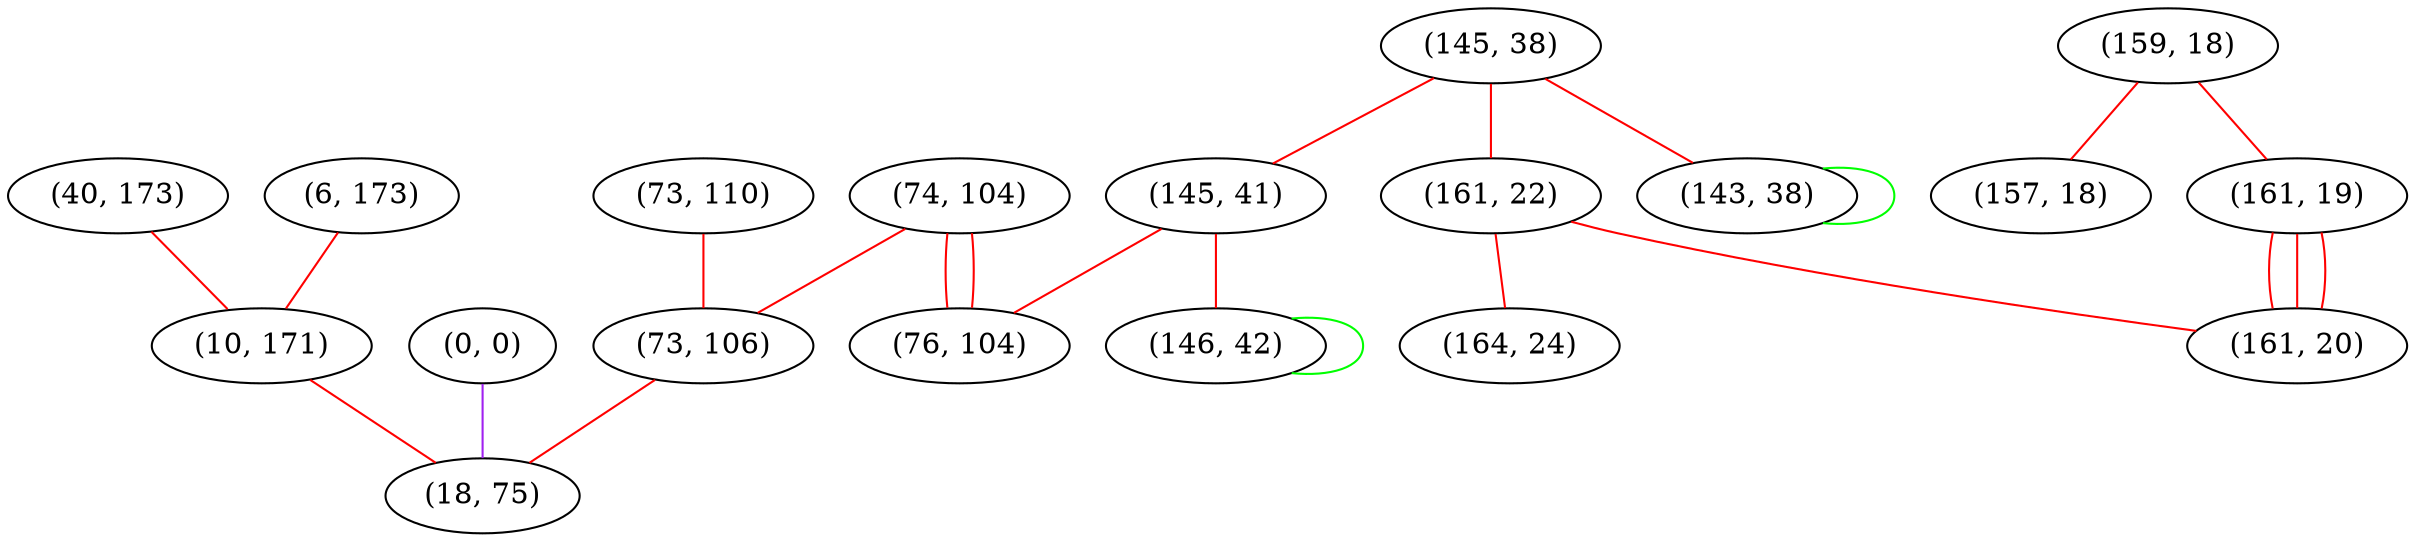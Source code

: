 graph "" {
"(74, 104)";
"(145, 38)";
"(0, 0)";
"(40, 173)";
"(73, 110)";
"(159, 18)";
"(161, 22)";
"(145, 41)";
"(73, 106)";
"(143, 38)";
"(161, 19)";
"(6, 173)";
"(164, 24)";
"(10, 171)";
"(146, 42)";
"(18, 75)";
"(157, 18)";
"(161, 20)";
"(76, 104)";
"(74, 104)" -- "(73, 106)"  [color=red, key=0, weight=1];
"(74, 104)" -- "(76, 104)"  [color=red, key=0, weight=1];
"(74, 104)" -- "(76, 104)"  [color=red, key=1, weight=1];
"(145, 38)" -- "(143, 38)"  [color=red, key=0, weight=1];
"(145, 38)" -- "(161, 22)"  [color=red, key=0, weight=1];
"(145, 38)" -- "(145, 41)"  [color=red, key=0, weight=1];
"(0, 0)" -- "(18, 75)"  [color=purple, key=0, weight=4];
"(40, 173)" -- "(10, 171)"  [color=red, key=0, weight=1];
"(73, 110)" -- "(73, 106)"  [color=red, key=0, weight=1];
"(159, 18)" -- "(161, 19)"  [color=red, key=0, weight=1];
"(159, 18)" -- "(157, 18)"  [color=red, key=0, weight=1];
"(161, 22)" -- "(161, 20)"  [color=red, key=0, weight=1];
"(161, 22)" -- "(164, 24)"  [color=red, key=0, weight=1];
"(145, 41)" -- "(146, 42)"  [color=red, key=0, weight=1];
"(145, 41)" -- "(76, 104)"  [color=red, key=0, weight=1];
"(73, 106)" -- "(18, 75)"  [color=red, key=0, weight=1];
"(143, 38)" -- "(143, 38)"  [color=green, key=0, weight=2];
"(161, 19)" -- "(161, 20)"  [color=red, key=0, weight=1];
"(161, 19)" -- "(161, 20)"  [color=red, key=1, weight=1];
"(161, 19)" -- "(161, 20)"  [color=red, key=2, weight=1];
"(6, 173)" -- "(10, 171)"  [color=red, key=0, weight=1];
"(10, 171)" -- "(18, 75)"  [color=red, key=0, weight=1];
"(146, 42)" -- "(146, 42)"  [color=green, key=0, weight=2];
}
